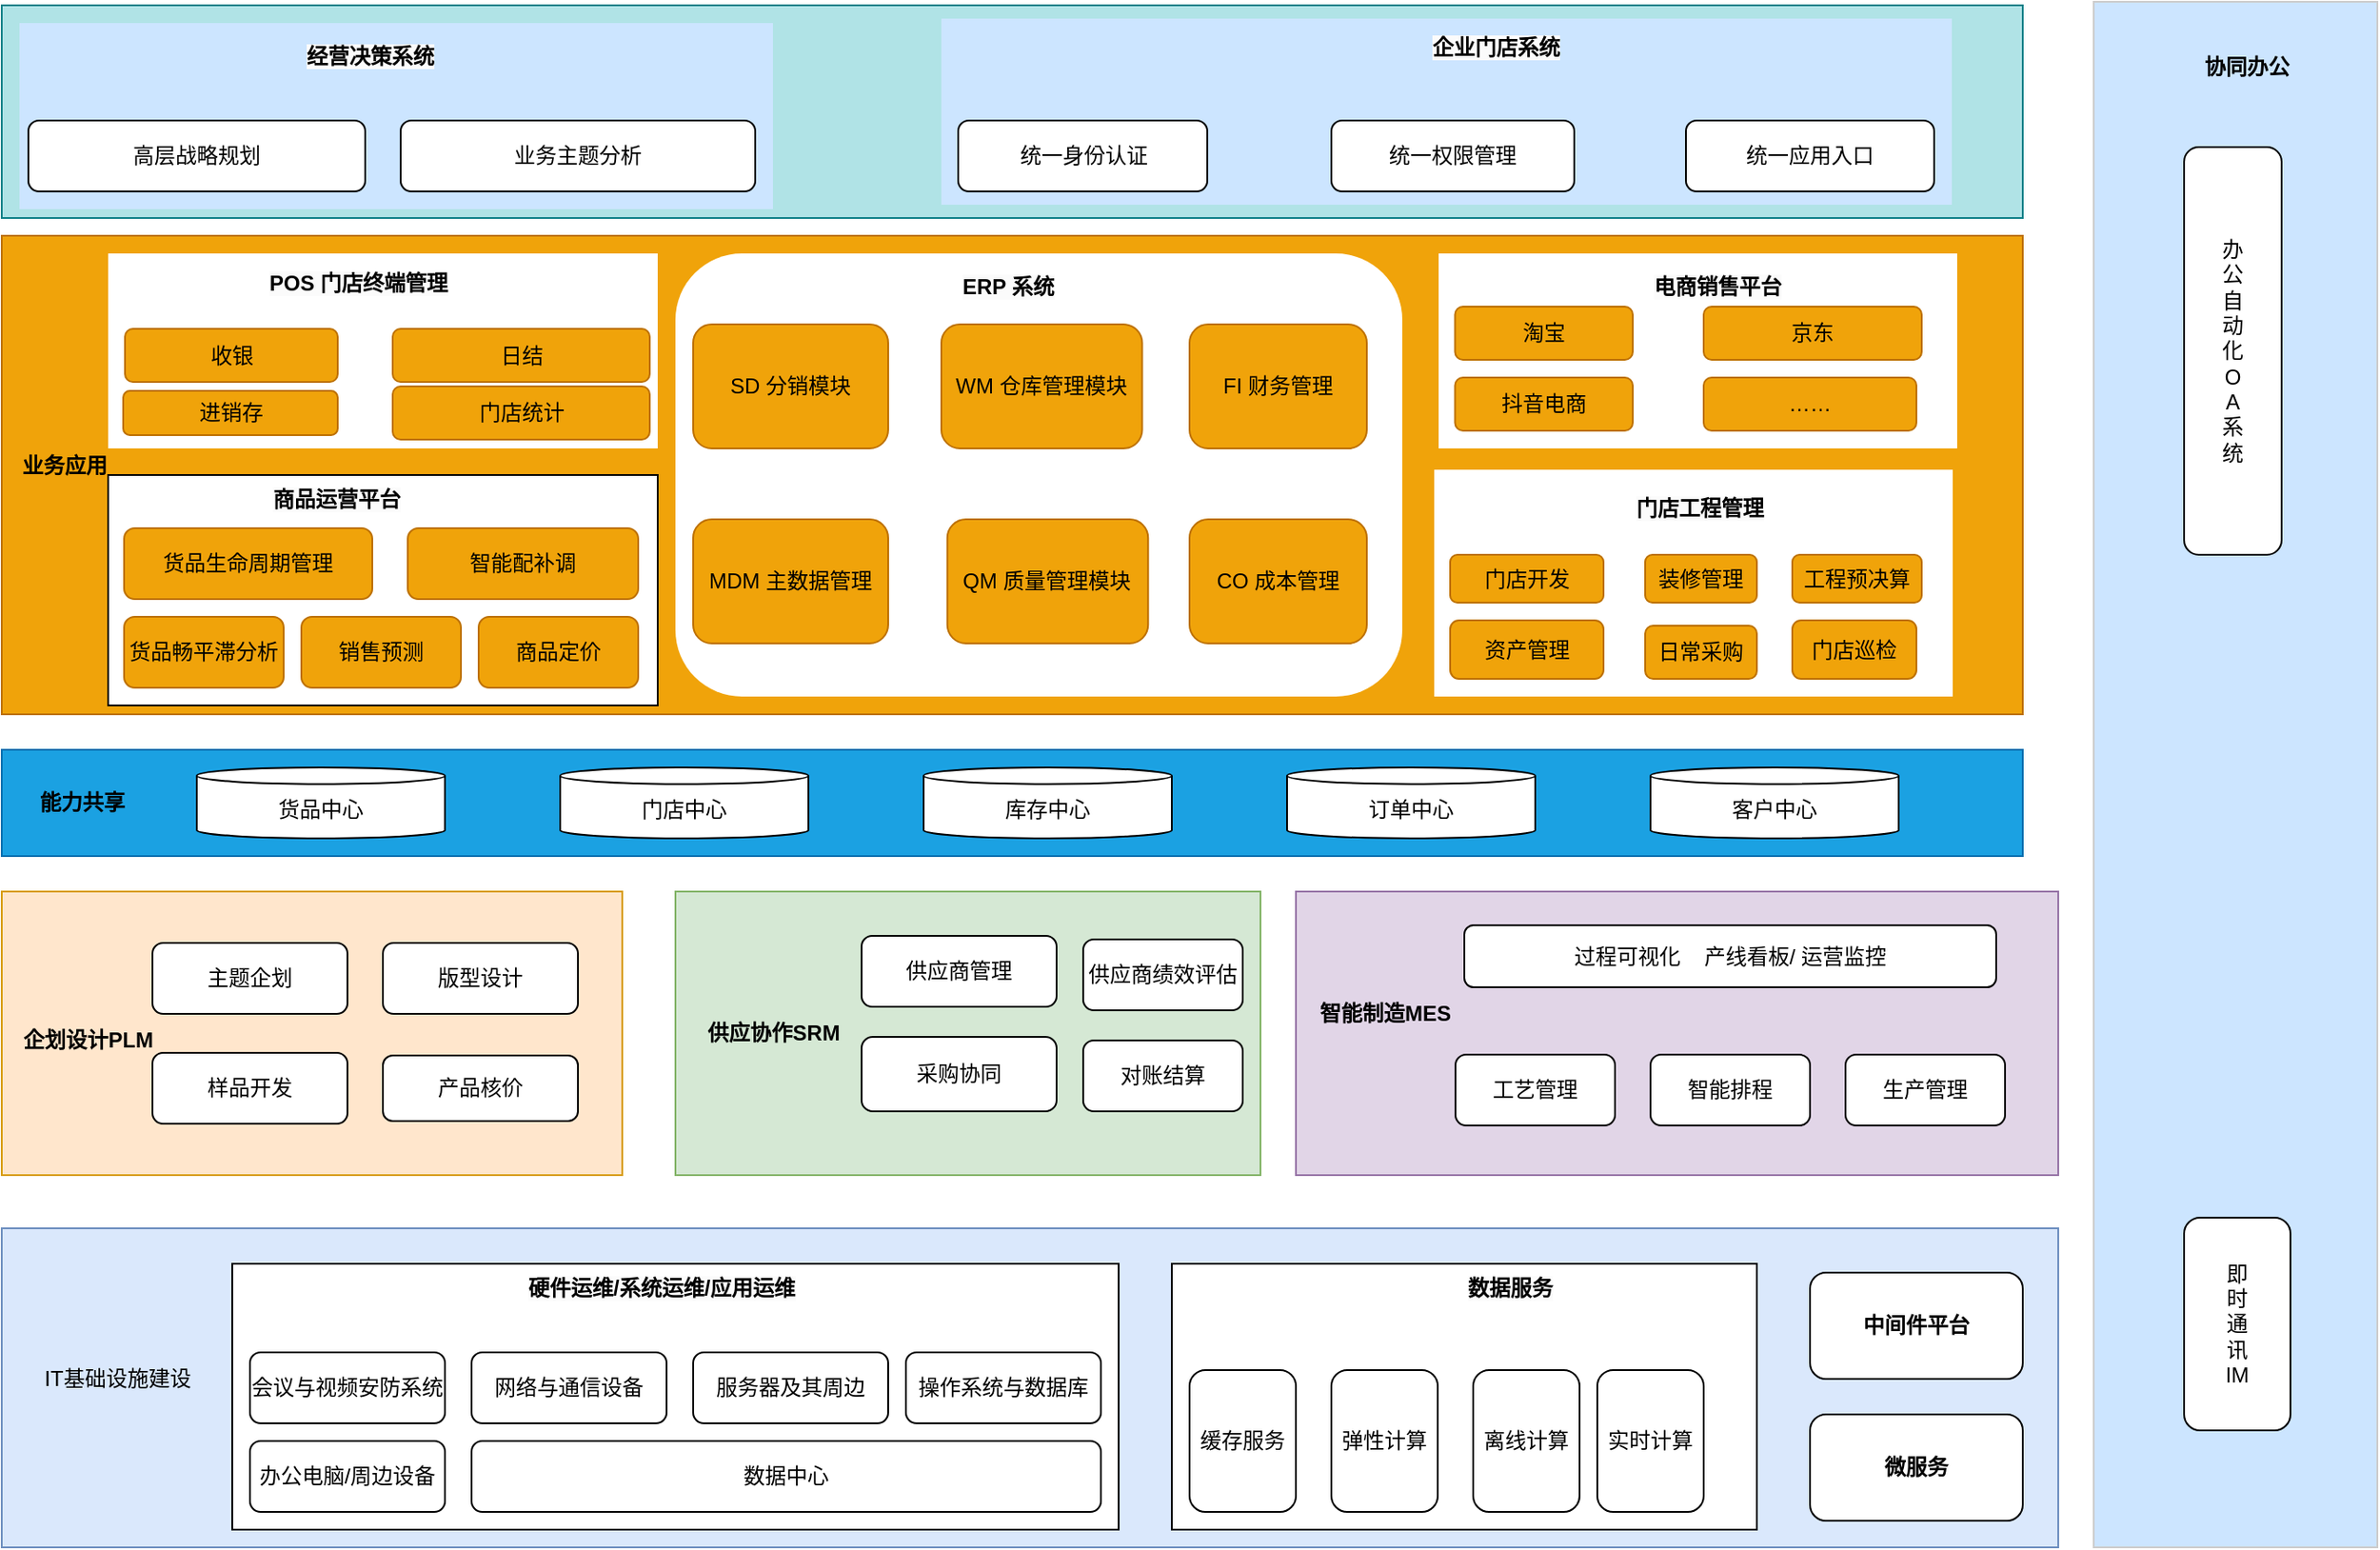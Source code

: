 <mxfile version="24.0.2" type="github">
  <diagram name="企业信息化" id="NxcOVVZszJVGTsNgCWCs">
    <mxGraphModel dx="2170" dy="2360" grid="1" gridSize="10" guides="1" tooltips="1" connect="1" arrows="1" fold="1" page="1" pageScale="1" pageWidth="827" pageHeight="1169" math="0" shadow="0">
      <root>
        <mxCell id="0" />
        <mxCell id="1" parent="0" />
        <mxCell id="yCWSXa417unQgLt9EM9f-55" value="" style="rounded=0;whiteSpace=wrap;html=1;fillColor=#dae8fc;strokeColor=#6c8ebf;" vertex="1" parent="1">
          <mxGeometry x="10" y="590" width="1160" height="180" as="geometry" />
        </mxCell>
        <mxCell id="yCWSXa417unQgLt9EM9f-56" value="IT基础设施建设" style="text;html=1;align=center;verticalAlign=middle;resizable=0;points=[];autosize=1;strokeColor=none;fillColor=none;" vertex="1" parent="1">
          <mxGeometry x="20" y="660" width="110" height="30" as="geometry" />
        </mxCell>
        <mxCell id="yCWSXa417unQgLt9EM9f-71" value="" style="rounded=0;whiteSpace=wrap;html=1;fillColor=#ffe6cc;strokeColor=#d79b00;" vertex="1" parent="1">
          <mxGeometry x="10" y="400" width="350" height="160" as="geometry" />
        </mxCell>
        <mxCell id="yCWSXa417unQgLt9EM9f-72" value="" style="rounded=0;whiteSpace=wrap;html=1;fillColor=#d5e8d4;strokeColor=#82b366;" vertex="1" parent="1">
          <mxGeometry x="390" y="400" width="330" height="160" as="geometry" />
        </mxCell>
        <mxCell id="yCWSXa417unQgLt9EM9f-73" value="" style="rounded=0;whiteSpace=wrap;html=1;fillColor=#e1d5e7;strokeColor=#9673a6;" vertex="1" parent="1">
          <mxGeometry x="740" y="400" width="430" height="160" as="geometry" />
        </mxCell>
        <mxCell id="yCWSXa417unQgLt9EM9f-74" value="供应协作SRM" style="text;html=1;align=center;verticalAlign=middle;resizable=0;points=[];autosize=1;strokeColor=none;fillColor=none;fontStyle=1" vertex="1" parent="1">
          <mxGeometry x="395" y="465" width="100" height="30" as="geometry" />
        </mxCell>
        <mxCell id="yCWSXa417unQgLt9EM9f-80" value="供应商管理" style="rounded=1;whiteSpace=wrap;html=1;" vertex="1" parent="1">
          <mxGeometry x="495" y="425" width="110" height="40" as="geometry" />
        </mxCell>
        <mxCell id="yCWSXa417unQgLt9EM9f-81" value="采购协同" style="rounded=1;whiteSpace=wrap;html=1;" vertex="1" parent="1">
          <mxGeometry x="495" y="482" width="110" height="42" as="geometry" />
        </mxCell>
        <mxCell id="yCWSXa417unQgLt9EM9f-82" value="供应商绩效评估" style="rounded=1;whiteSpace=wrap;html=1;" vertex="1" parent="1">
          <mxGeometry x="620" y="427" width="90" height="40" as="geometry" />
        </mxCell>
        <mxCell id="yCWSXa417unQgLt9EM9f-87" value="企划&lt;span style=&quot;background-color: initial;&quot;&gt;设计PLM&amp;nbsp;&lt;/span&gt;" style="text;html=1;align=center;verticalAlign=middle;resizable=0;points=[];autosize=1;strokeColor=none;fillColor=none;fontStyle=1" vertex="1" parent="1">
          <mxGeometry x="10" y="469" width="100" height="30" as="geometry" />
        </mxCell>
        <mxCell id="yCWSXa417unQgLt9EM9f-88" value="主题企划" style="rounded=1;whiteSpace=wrap;html=1;" vertex="1" parent="1">
          <mxGeometry x="95" y="429" width="110" height="40" as="geometry" />
        </mxCell>
        <mxCell id="yCWSXa417unQgLt9EM9f-89" value="版型设计" style="rounded=1;whiteSpace=wrap;html=1;" vertex="1" parent="1">
          <mxGeometry x="225" y="429" width="110" height="40" as="geometry" />
        </mxCell>
        <mxCell id="yCWSXa417unQgLt9EM9f-90" value="" style="rounded=0;whiteSpace=wrap;html=1;fillColor=#cce5ff;strokeColor=#CCCCCC;" vertex="1" parent="1">
          <mxGeometry x="1190" y="-102" width="160" height="872" as="geometry" />
        </mxCell>
        <mxCell id="yCWSXa417unQgLt9EM9f-96" value="智能制造MES" style="text;html=1;align=center;verticalAlign=middle;resizable=0;points=[];autosize=1;strokeColor=none;fillColor=none;fontStyle=1" vertex="1" parent="1">
          <mxGeometry x="740" y="454" width="100" height="30" as="geometry" />
        </mxCell>
        <mxCell id="yCWSXa417unQgLt9EM9f-97" value="过程可视化&amp;nbsp; &amp;nbsp; 产线看板/ 运营监控" style="rounded=1;whiteSpace=wrap;html=1;" vertex="1" parent="1">
          <mxGeometry x="835" y="419" width="300" height="35" as="geometry" />
        </mxCell>
        <mxCell id="yCWSXa417unQgLt9EM9f-98" value="工艺管理" style="rounded=1;whiteSpace=wrap;html=1;" vertex="1" parent="1">
          <mxGeometry x="830" y="492" width="90" height="40" as="geometry" />
        </mxCell>
        <mxCell id="yCWSXa417unQgLt9EM9f-99" value="智能排程" style="rounded=1;whiteSpace=wrap;html=1;" vertex="1" parent="1">
          <mxGeometry x="940" y="492" width="90" height="40" as="geometry" />
        </mxCell>
        <mxCell id="yCWSXa417unQgLt9EM9f-100" value="生产管理" style="rounded=1;whiteSpace=wrap;html=1;" vertex="1" parent="1">
          <mxGeometry x="1050" y="492" width="90" height="40" as="geometry" />
        </mxCell>
        <mxCell id="yCWSXa417unQgLt9EM9f-101" value="协同办公" style="text;html=1;align=center;verticalAlign=middle;resizable=0;points=[];autosize=1;strokeColor=none;fillColor=none;fontStyle=1" vertex="1" parent="1">
          <mxGeometry x="1241" y="-80" width="70" height="30" as="geometry" />
        </mxCell>
        <mxCell id="yCWSXa417unQgLt9EM9f-103" value="办&lt;div&gt;公&lt;/div&gt;&lt;div&gt;自&lt;/div&gt;&lt;div&gt;动&lt;/div&gt;&lt;div&gt;化&lt;/div&gt;&lt;div&gt;O&lt;/div&gt;&lt;div&gt;A&lt;/div&gt;&lt;div&gt;系&lt;/div&gt;&lt;div&gt;统&lt;/div&gt;" style="rounded=1;whiteSpace=wrap;html=1;flipV=0;direction=south;" vertex="1" parent="1">
          <mxGeometry x="1241" y="-20" width="55" height="230" as="geometry" />
        </mxCell>
        <mxCell id="yCWSXa417unQgLt9EM9f-104" value="即&lt;div&gt;时&lt;/div&gt;&lt;div&gt;通&lt;/div&gt;&lt;div&gt;讯&lt;/div&gt;&lt;div&gt;IM&lt;/div&gt;" style="rounded=1;whiteSpace=wrap;html=1;direction=south;" vertex="1" parent="1">
          <mxGeometry x="1241" y="584" width="60" height="120" as="geometry" />
        </mxCell>
        <mxCell id="yCWSXa417unQgLt9EM9f-105" value="" style="rounded=0;whiteSpace=wrap;html=1;fillColor=#f0a30a;fontColor=#000000;strokeColor=#BD7000;" vertex="1" parent="1">
          <mxGeometry x="10" y="30" width="1140" height="270" as="geometry" />
        </mxCell>
        <mxCell id="yCWSXa417unQgLt9EM9f-110" value="" style="rounded=1;whiteSpace=wrap;html=1;strokeColor=none;" vertex="1" parent="1">
          <mxGeometry x="390" y="40" width="410" height="250" as="geometry" />
        </mxCell>
        <mxCell id="yCWSXa417unQgLt9EM9f-128" value="" style="rounded=0;whiteSpace=wrap;html=1;fillColor=#b0e3e6;strokeColor=#0e8088;" vertex="1" parent="1">
          <mxGeometry x="10" y="-100" width="1140" height="120" as="geometry" />
        </mxCell>
        <mxCell id="yCWSXa417unQgLt9EM9f-137" value="" style="rounded=0;whiteSpace=wrap;html=1;fillColor=#1ba1e2;fontColor=#ffffff;strokeColor=#006EAF;" vertex="1" parent="1">
          <mxGeometry x="10" y="320" width="1140" height="60" as="geometry" />
        </mxCell>
        <mxCell id="yCWSXa417unQgLt9EM9f-138" value="能力共享" style="text;html=1;align=center;verticalAlign=middle;resizable=0;points=[];autosize=1;strokeColor=none;fillColor=none;fontStyle=1" vertex="1" parent="1">
          <mxGeometry x="20" y="335" width="70" height="30" as="geometry" />
        </mxCell>
        <mxCell id="yCWSXa417unQgLt9EM9f-139" value="货品中心" style="shape=cylinder3;whiteSpace=wrap;html=1;boundedLbl=1;backgroundOutline=1;size=4.667;" vertex="1" parent="1">
          <mxGeometry x="120" y="330" width="140" height="40" as="geometry" />
        </mxCell>
        <mxCell id="yCWSXa417unQgLt9EM9f-140" value="门店中心" style="shape=cylinder3;whiteSpace=wrap;html=1;boundedLbl=1;backgroundOutline=1;size=4.667;" vertex="1" parent="1">
          <mxGeometry x="325" y="330" width="140" height="40" as="geometry" />
        </mxCell>
        <mxCell id="yCWSXa417unQgLt9EM9f-141" value="库存中心" style="shape=cylinder3;whiteSpace=wrap;html=1;boundedLbl=1;backgroundOutline=1;size=4.667;" vertex="1" parent="1">
          <mxGeometry x="530" y="330" width="140" height="40" as="geometry" />
        </mxCell>
        <mxCell id="yCWSXa417unQgLt9EM9f-142" value="订单中心" style="shape=cylinder3;whiteSpace=wrap;html=1;boundedLbl=1;backgroundOutline=1;size=4.667;" vertex="1" parent="1">
          <mxGeometry x="735" y="330" width="140" height="40" as="geometry" />
        </mxCell>
        <mxCell id="yCWSXa417unQgLt9EM9f-143" value="客户中心" style="shape=cylinder3;whiteSpace=wrap;html=1;boundedLbl=1;backgroundOutline=1;size=4.667;" vertex="1" parent="1">
          <mxGeometry x="940" y="330" width="140" height="40" as="geometry" />
        </mxCell>
        <mxCell id="yCWSXa417unQgLt9EM9f-152" value="样品开发" style="rounded=1;whiteSpace=wrap;html=1;" vertex="1" parent="1">
          <mxGeometry x="95" y="491" width="110" height="40" as="geometry" />
        </mxCell>
        <mxCell id="yCWSXa417unQgLt9EM9f-153" value="产品核价" style="rounded=1;whiteSpace=wrap;html=1;" vertex="1" parent="1">
          <mxGeometry x="225" y="492.5" width="110" height="37" as="geometry" />
        </mxCell>
        <mxCell id="yCWSXa417unQgLt9EM9f-154" value="MDM 主数据管理" style="rounded=1;whiteSpace=wrap;html=1;fillColor=#f0a30a;fontColor=#000000;strokeColor=#BD7000;" vertex="1" parent="1">
          <mxGeometry x="400" y="190" width="110" height="70" as="geometry" />
        </mxCell>
        <mxCell id="yCWSXa417unQgLt9EM9f-155" value="SD 分销模块" style="rounded=1;whiteSpace=wrap;html=1;fillColor=#f0a30a;fontColor=#000000;strokeColor=#BD7000;" vertex="1" parent="1">
          <mxGeometry x="400" y="80" width="110" height="70" as="geometry" />
        </mxCell>
        <mxCell id="yCWSXa417unQgLt9EM9f-157" value="业务应用" style="text;html=1;align=center;verticalAlign=middle;resizable=0;points=[];autosize=1;strokeColor=none;fillColor=none;fontStyle=1" vertex="1" parent="1">
          <mxGeometry x="10" y="145" width="70" height="30" as="geometry" />
        </mxCell>
        <mxCell id="yCWSXa417unQgLt9EM9f-165" value="WM 仓库管理模块" style="rounded=1;whiteSpace=wrap;html=1;fillColor=#f0a30a;fontColor=#000000;strokeColor=#BD7000;" vertex="1" parent="1">
          <mxGeometry x="540" y="80" width="113.25" height="70" as="geometry" />
        </mxCell>
        <mxCell id="yCWSXa417unQgLt9EM9f-166" value="FI 财务管理" style="rounded=1;whiteSpace=wrap;html=1;fillColor=#f0a30a;fontColor=#000000;strokeColor=#BD7000;" vertex="1" parent="1">
          <mxGeometry x="680" y="80" width="100" height="70" as="geometry" />
        </mxCell>
        <mxCell id="yCWSXa417unQgLt9EM9f-167" value="QM 质量管理模块" style="rounded=1;whiteSpace=wrap;html=1;fillColor=#f0a30a;fontColor=#000000;strokeColor=#BD7000;" vertex="1" parent="1">
          <mxGeometry x="543.38" y="190" width="113.25" height="70" as="geometry" />
        </mxCell>
        <mxCell id="yCWSXa417unQgLt9EM9f-168" value="CO 成本管理" style="rounded=1;whiteSpace=wrap;html=1;fillColor=#f0a30a;fontColor=#000000;strokeColor=#BD7000;" vertex="1" parent="1">
          <mxGeometry x="680" y="190" width="100" height="70" as="geometry" />
        </mxCell>
        <mxCell id="yCWSXa417unQgLt9EM9f-175" value="&lt;span style=&quot;color: rgb(0, 0, 0); font-family: Helvetica; font-size: 12px; font-style: normal; font-variant-ligatures: normal; font-variant-caps: normal; letter-spacing: normal; orphans: 2; text-align: center; text-indent: 0px; text-transform: none; widows: 2; word-spacing: 0px; -webkit-text-stroke-width: 0px; white-space: normal; background-color: rgb(251, 251, 251); text-decoration-thickness: initial; text-decoration-style: initial; text-decoration-color: initial; float: none; display: inline !important;&quot;&gt;ERP 系统&lt;/span&gt;" style="text;whiteSpace=wrap;html=1;fontStyle=1" vertex="1" parent="1">
          <mxGeometry x="550" y="45" width="90" height="40" as="geometry" />
        </mxCell>
        <mxCell id="yCWSXa417unQgLt9EM9f-176" value="对账结算" style="rounded=1;whiteSpace=wrap;html=1;" vertex="1" parent="1">
          <mxGeometry x="620" y="484" width="90" height="40" as="geometry" />
        </mxCell>
        <mxCell id="yCWSXa417unQgLt9EM9f-178" value="" style="rounded=0;whiteSpace=wrap;html=1;strokeColor=none;" vertex="1" parent="1">
          <mxGeometry x="70" y="40" width="310" height="110" as="geometry" />
        </mxCell>
        <mxCell id="yCWSXa417unQgLt9EM9f-179" value="收银" style="rounded=1;whiteSpace=wrap;html=1;fillColor=#f0a30a;fontColor=#000000;strokeColor=#BD7000;" vertex="1" parent="1">
          <mxGeometry x="79.5" y="82.5" width="120" height="30" as="geometry" />
        </mxCell>
        <mxCell id="yCWSXa417unQgLt9EM9f-180" value="日结" style="rounded=1;whiteSpace=wrap;html=1;fillColor=#f0a30a;fontColor=#000000;strokeColor=#BD7000;" vertex="1" parent="1">
          <mxGeometry x="230.5" y="82.5" width="145" height="30" as="geometry" />
        </mxCell>
        <mxCell id="yCWSXa417unQgLt9EM9f-181" value="进销存" style="rounded=1;whiteSpace=wrap;html=1;fillColor=#f0a30a;fontColor=#000000;strokeColor=#BD7000;" vertex="1" parent="1">
          <mxGeometry x="78.5" y="117.5" width="121" height="25" as="geometry" />
        </mxCell>
        <mxCell id="yCWSXa417unQgLt9EM9f-182" value="门店统计" style="rounded=1;whiteSpace=wrap;html=1;fillColor=#f0a30a;fontColor=#000000;strokeColor=#BD7000;" vertex="1" parent="1">
          <mxGeometry x="230.5" y="115" width="145" height="30" as="geometry" />
        </mxCell>
        <mxCell id="yCWSXa417unQgLt9EM9f-186" value="&lt;span style=&quot;color: rgb(0, 0, 0); font-family: Helvetica; font-size: 12px; font-style: normal; font-variant-ligatures: normal; font-variant-caps: normal; letter-spacing: normal; orphans: 2; text-align: center; text-indent: 0px; text-transform: none; widows: 2; word-spacing: 0px; -webkit-text-stroke-width: 0px; white-space: normal; background-color: rgb(251, 251, 251); text-decoration-thickness: initial; text-decoration-style: initial; text-decoration-color: initial; float: none; display: inline !important;&quot;&gt;POS 门店终端管理&lt;/span&gt;" style="text;whiteSpace=wrap;html=1;fontStyle=1" vertex="1" parent="1">
          <mxGeometry x="159" y="42.5" width="130" height="40" as="geometry" />
        </mxCell>
        <mxCell id="yCWSXa417unQgLt9EM9f-190" value="" style="rounded=0;whiteSpace=wrap;html=1;strokeColor=none;" vertex="1" parent="1">
          <mxGeometry x="820.5" y="40" width="292.5" height="110" as="geometry" />
        </mxCell>
        <mxCell id="yCWSXa417unQgLt9EM9f-192" value="抖音电商" style="rounded=1;whiteSpace=wrap;html=1;fillColor=#f0a30a;fontColor=#000000;strokeColor=#BD7000;" vertex="1" parent="1">
          <mxGeometry x="829.75" y="110" width="100.25" height="30" as="geometry" />
        </mxCell>
        <mxCell id="yCWSXa417unQgLt9EM9f-193" value="……" style="rounded=1;whiteSpace=wrap;html=1;fillColor=#f0a30a;fontColor=#000000;strokeColor=#BD7000;" vertex="1" parent="1">
          <mxGeometry x="970" y="110" width="120" height="30" as="geometry" />
        </mxCell>
        <mxCell id="yCWSXa417unQgLt9EM9f-194" value="&lt;span style=&quot;color: rgb(0, 0, 0); font-family: Helvetica; font-size: 12px; font-style: normal; font-variant-ligatures: normal; font-variant-caps: normal; letter-spacing: normal; orphans: 2; text-align: center; text-indent: 0px; text-transform: none; widows: 2; word-spacing: 0px; -webkit-text-stroke-width: 0px; white-space: normal; background-color: rgb(251, 251, 251); text-decoration-thickness: initial; text-decoration-style: initial; text-decoration-color: initial; float: none; display: inline !important;&quot;&gt;电商销售平台&lt;/span&gt;" style="text;whiteSpace=wrap;html=1;fontStyle=1" vertex="1" parent="1">
          <mxGeometry x="940" y="45" width="80" height="40" as="geometry" />
        </mxCell>
        <mxCell id="yCWSXa417unQgLt9EM9f-195" value="淘宝" style="rounded=1;whiteSpace=wrap;html=1;fillColor=#f0a30a;fontColor=#000000;strokeColor=#BD7000;" vertex="1" parent="1">
          <mxGeometry x="829.75" y="70" width="100.25" height="30" as="geometry" />
        </mxCell>
        <mxCell id="yCWSXa417unQgLt9EM9f-198" value="京东" style="rounded=1;whiteSpace=wrap;html=1;fillColor=#f0a30a;fontColor=#000000;strokeColor=#BD7000;" vertex="1" parent="1">
          <mxGeometry x="970" y="70" width="123" height="30" as="geometry" />
        </mxCell>
        <mxCell id="yCWSXa417unQgLt9EM9f-199" value="" style="rounded=0;whiteSpace=wrap;html=1;strokeColor=none;" vertex="1" parent="1">
          <mxGeometry x="818" y="162" width="292.5" height="128" as="geometry" />
        </mxCell>
        <mxCell id="yCWSXa417unQgLt9EM9f-200" value="&lt;span style=&quot;color: rgb(0, 0, 0); font-family: Helvetica; font-size: 12px; font-style: normal; font-variant-ligatures: normal; font-variant-caps: normal; letter-spacing: normal; orphans: 2; text-align: center; text-indent: 0px; text-transform: none; widows: 2; word-spacing: 0px; -webkit-text-stroke-width: 0px; white-space: normal; background-color: rgb(251, 251, 251); text-decoration-thickness: initial; text-decoration-style: initial; text-decoration-color: initial; float: none; display: inline !important;&quot;&gt;门店工程管理&lt;/span&gt;" style="text;whiteSpace=wrap;html=1;fontStyle=1" vertex="1" parent="1">
          <mxGeometry x="930" y="170" width="110" height="40" as="geometry" />
        </mxCell>
        <mxCell id="yCWSXa417unQgLt9EM9f-201" value="门店开发" style="rounded=1;whiteSpace=wrap;html=1;fillColor=#f0a30a;fontColor=#000000;strokeColor=#BD7000;" vertex="1" parent="1">
          <mxGeometry x="827" y="210" width="86.5" height="27" as="geometry" />
        </mxCell>
        <mxCell id="yCWSXa417unQgLt9EM9f-202" value="日常采购" style="rounded=1;whiteSpace=wrap;html=1;fillColor=#f0a30a;fontColor=#000000;strokeColor=#BD7000;" vertex="1" parent="1">
          <mxGeometry x="937" y="250" width="63" height="30" as="geometry" />
        </mxCell>
        <mxCell id="yCWSXa417unQgLt9EM9f-203" value="工程预决算" style="rounded=1;whiteSpace=wrap;html=1;fillColor=#f0a30a;fontColor=#000000;strokeColor=#BD7000;" vertex="1" parent="1">
          <mxGeometry x="1020" y="210" width="73" height="27" as="geometry" />
        </mxCell>
        <mxCell id="yCWSXa417unQgLt9EM9f-204" value="装修管理" style="rounded=1;whiteSpace=wrap;html=1;fillColor=#f0a30a;fontColor=#000000;strokeColor=#BD7000;" vertex="1" parent="1">
          <mxGeometry x="937" y="210" width="63" height="27" as="geometry" />
        </mxCell>
        <mxCell id="yCWSXa417unQgLt9EM9f-205" value="门店巡检" style="rounded=1;whiteSpace=wrap;html=1;fillColor=#f0a30a;fontColor=#000000;strokeColor=#BD7000;" vertex="1" parent="1">
          <mxGeometry x="1020" y="247" width="70" height="33" as="geometry" />
        </mxCell>
        <mxCell id="yCWSXa417unQgLt9EM9f-206" value="资产管理" style="rounded=1;whiteSpace=wrap;html=1;fillColor=#f0a30a;fontColor=#000000;strokeColor=#BD7000;" vertex="1" parent="1">
          <mxGeometry x="827" y="247" width="86.5" height="33" as="geometry" />
        </mxCell>
        <mxCell id="yCWSXa417unQgLt9EM9f-214" value="" style="rounded=0;whiteSpace=wrap;html=1;" vertex="1" parent="1">
          <mxGeometry x="70" y="165" width="310" height="130" as="geometry" />
        </mxCell>
        <mxCell id="yCWSXa417unQgLt9EM9f-215" value="&lt;span style=&quot;color: rgb(0, 0, 0); font-family: Helvetica; font-size: 12px; font-style: normal; font-variant-ligatures: normal; font-variant-caps: normal; letter-spacing: normal; orphans: 2; text-align: center; text-indent: 0px; text-transform: none; widows: 2; word-spacing: 0px; -webkit-text-stroke-width: 0px; white-space: normal; background-color: rgb(251, 251, 251); text-decoration-thickness: initial; text-decoration-style: initial; text-decoration-color: initial; float: none; display: inline !important;&quot;&gt;商品运营平台&lt;/span&gt;" style="text;whiteSpace=wrap;html=1;fontStyle=1" vertex="1" parent="1">
          <mxGeometry x="161.25" y="165" width="110" height="40" as="geometry" />
        </mxCell>
        <mxCell id="yCWSXa417unQgLt9EM9f-216" value="货品生命周期管理" style="rounded=1;whiteSpace=wrap;html=1;fillColor=#f0a30a;fontColor=#000000;strokeColor=#BD7000;" vertex="1" parent="1">
          <mxGeometry x="79" y="195" width="140" height="40" as="geometry" />
        </mxCell>
        <mxCell id="yCWSXa417unQgLt9EM9f-217" value="货品畅平滞分析" style="rounded=1;whiteSpace=wrap;html=1;fillColor=#f0a30a;fontColor=#000000;strokeColor=#BD7000;" vertex="1" parent="1">
          <mxGeometry x="79" y="245" width="90" height="40" as="geometry" />
        </mxCell>
        <mxCell id="yCWSXa417unQgLt9EM9f-218" value="智能配补调" style="rounded=1;whiteSpace=wrap;html=1;fillColor=#f0a30a;fontColor=#000000;strokeColor=#BD7000;" vertex="1" parent="1">
          <mxGeometry x="239" y="195" width="130" height="40" as="geometry" />
        </mxCell>
        <mxCell id="yCWSXa417unQgLt9EM9f-219" value="销售预测" style="rounded=1;whiteSpace=wrap;html=1;fillColor=#f0a30a;fontColor=#000000;strokeColor=#BD7000;" vertex="1" parent="1">
          <mxGeometry x="179" y="245" width="90" height="40" as="geometry" />
        </mxCell>
        <mxCell id="yCWSXa417unQgLt9EM9f-220" value="商品定价" style="rounded=1;whiteSpace=wrap;html=1;fillColor=#f0a30a;fontColor=#000000;strokeColor=#BD7000;" vertex="1" parent="1">
          <mxGeometry x="279" y="245" width="90" height="40" as="geometry" />
        </mxCell>
        <mxCell id="yCWSXa417unQgLt9EM9f-221" value="" style="rounded=0;whiteSpace=wrap;html=1;" vertex="1" parent="1">
          <mxGeometry x="140" y="610" width="500" height="150" as="geometry" />
        </mxCell>
        <mxCell id="yCWSXa417unQgLt9EM9f-223" value="&lt;span style=&quot;color: rgb(0, 0, 0); font-family: Helvetica; font-size: 12px; font-style: normal; font-variant-ligatures: normal; font-variant-caps: normal; letter-spacing: normal; orphans: 2; text-align: center; text-indent: 0px; text-transform: none; widows: 2; word-spacing: 0px; -webkit-text-stroke-width: 0px; white-space: normal; background-color: rgb(251, 251, 251); text-decoration-thickness: initial; text-decoration-style: initial; text-decoration-color: initial; float: none; display: inline !important;&quot;&gt;硬件运维/系统运维/应用运维&lt;/span&gt;" style="text;whiteSpace=wrap;html=1;fontStyle=1" vertex="1" parent="1">
          <mxGeometry x="305" y="610" width="180" height="40" as="geometry" />
        </mxCell>
        <mxCell id="yCWSXa417unQgLt9EM9f-224" value="会议与视频安防系统" style="rounded=1;whiteSpace=wrap;html=1;" vertex="1" parent="1">
          <mxGeometry x="150" y="660" width="110" height="40" as="geometry" />
        </mxCell>
        <mxCell id="yCWSXa417unQgLt9EM9f-225" value="办公电脑/周边设备" style="rounded=1;whiteSpace=wrap;html=1;" vertex="1" parent="1">
          <mxGeometry x="150" y="710" width="110" height="40" as="geometry" />
        </mxCell>
        <mxCell id="yCWSXa417unQgLt9EM9f-226" value="数据中心" style="rounded=1;whiteSpace=wrap;html=1;" vertex="1" parent="1">
          <mxGeometry x="275" y="710" width="355" height="40" as="geometry" />
        </mxCell>
        <mxCell id="yCWSXa417unQgLt9EM9f-227" value="网络与通信设备" style="rounded=1;whiteSpace=wrap;html=1;" vertex="1" parent="1">
          <mxGeometry x="275" y="660" width="110" height="40" as="geometry" />
        </mxCell>
        <mxCell id="yCWSXa417unQgLt9EM9f-228" value="服务器及其周边" style="rounded=1;whiteSpace=wrap;html=1;" vertex="1" parent="1">
          <mxGeometry x="400" y="660" width="110" height="40" as="geometry" />
        </mxCell>
        <mxCell id="yCWSXa417unQgLt9EM9f-229" value="操作系统与数据库" style="rounded=1;whiteSpace=wrap;html=1;" vertex="1" parent="1">
          <mxGeometry x="520" y="660" width="110" height="40" as="geometry" />
        </mxCell>
        <mxCell id="yCWSXa417unQgLt9EM9f-230" value="" style="rounded=0;whiteSpace=wrap;html=1;" vertex="1" parent="1">
          <mxGeometry x="670" y="610" width="330" height="150" as="geometry" />
        </mxCell>
        <mxCell id="yCWSXa417unQgLt9EM9f-231" value="&lt;span style=&quot;color: rgb(0, 0, 0); font-family: Helvetica; font-size: 12px; font-style: normal; font-variant-ligatures: normal; font-variant-caps: normal; letter-spacing: normal; orphans: 2; text-align: center; text-indent: 0px; text-transform: none; widows: 2; word-spacing: 0px; -webkit-text-stroke-width: 0px; white-space: normal; background-color: rgb(251, 251, 251); text-decoration-thickness: initial; text-decoration-style: initial; text-decoration-color: initial; float: none; display: inline !important;&quot;&gt;数据服务&lt;/span&gt;" style="text;whiteSpace=wrap;html=1;fontStyle=1" vertex="1" parent="1">
          <mxGeometry x="835" y="610" width="180" height="40" as="geometry" />
        </mxCell>
        <mxCell id="yCWSXa417unQgLt9EM9f-233" value="缓存服务" style="rounded=1;whiteSpace=wrap;html=1;" vertex="1" parent="1">
          <mxGeometry x="680" y="670" width="60" height="80" as="geometry" />
        </mxCell>
        <mxCell id="yCWSXa417unQgLt9EM9f-234" value="弹性计算" style="rounded=1;whiteSpace=wrap;html=1;" vertex="1" parent="1">
          <mxGeometry x="760" y="670" width="60" height="80" as="geometry" />
        </mxCell>
        <mxCell id="yCWSXa417unQgLt9EM9f-235" value="离线计算" style="rounded=1;whiteSpace=wrap;html=1;" vertex="1" parent="1">
          <mxGeometry x="840" y="670" width="60" height="80" as="geometry" />
        </mxCell>
        <mxCell id="yCWSXa417unQgLt9EM9f-236" value="实时计算" style="rounded=1;whiteSpace=wrap;html=1;" vertex="1" parent="1">
          <mxGeometry x="910" y="670" width="60" height="80" as="geometry" />
        </mxCell>
        <mxCell id="yCWSXa417unQgLt9EM9f-237" value="中间件平台" style="rounded=1;whiteSpace=wrap;html=1;fontStyle=1" vertex="1" parent="1">
          <mxGeometry x="1030" y="615" width="120" height="60" as="geometry" />
        </mxCell>
        <mxCell id="yCWSXa417unQgLt9EM9f-238" value="微服务" style="rounded=1;whiteSpace=wrap;html=1;fontStyle=1" vertex="1" parent="1">
          <mxGeometry x="1030" y="695" width="120" height="60" as="geometry" />
        </mxCell>
        <mxCell id="yCWSXa417unQgLt9EM9f-241" value="" style="rounded=0;whiteSpace=wrap;html=1;strokeColor=none;fillColor=#cce5ff;" vertex="1" parent="1">
          <mxGeometry x="20" y="-90" width="425" height="105" as="geometry" />
        </mxCell>
        <mxCell id="yCWSXa417unQgLt9EM9f-242" value="&lt;span style=&quot;color: rgb(0, 0, 0); font-family: Helvetica; font-size: 12px; font-style: normal; font-variant-ligatures: normal; font-variant-caps: normal; font-weight: 700; letter-spacing: normal; orphans: 2; text-align: center; text-indent: 0px; text-transform: none; widows: 2; word-spacing: 0px; -webkit-text-stroke-width: 0px; white-space: normal; background-color: rgb(251, 251, 251); text-decoration-thickness: initial; text-decoration-style: initial; text-decoration-color: initial; display: inline !important; float: none;&quot;&gt;经营决策系统&lt;/span&gt;" style="text;whiteSpace=wrap;html=1;" vertex="1" parent="1">
          <mxGeometry x="180" y="-85" width="110" height="40" as="geometry" />
        </mxCell>
        <mxCell id="yCWSXa417unQgLt9EM9f-243" value="高层战略规划" style="rounded=1;whiteSpace=wrap;html=1;" vertex="1" parent="1">
          <mxGeometry x="25" y="-35" width="190" height="40" as="geometry" />
        </mxCell>
        <mxCell id="yCWSXa417unQgLt9EM9f-244" value="业务主题分析" style="rounded=1;whiteSpace=wrap;html=1;" vertex="1" parent="1">
          <mxGeometry x="235" y="-35" width="200" height="40" as="geometry" />
        </mxCell>
        <mxCell id="yCWSXa417unQgLt9EM9f-245" value="&lt;span style=&quot;color: rgb(0, 0, 0); font-family: Helvetica; font-size: 12px; font-style: normal; font-variant-ligatures: normal; font-variant-caps: normal; font-weight: 700; letter-spacing: normal; orphans: 2; text-align: center; text-indent: 0px; text-transform: none; widows: 2; word-spacing: 0px; -webkit-text-stroke-width: 0px; white-space: normal; background-color: rgb(251, 251, 251); text-decoration-thickness: initial; text-decoration-style: initial; text-decoration-color: initial; display: inline !important; float: none;&quot;&gt;经营决策系统&lt;/span&gt;" style="text;whiteSpace=wrap;html=1;" vertex="1" parent="1">
          <mxGeometry x="665" y="-85" width="110" height="40" as="geometry" />
        </mxCell>
        <mxCell id="yCWSXa417unQgLt9EM9f-246" value="" style="rounded=0;whiteSpace=wrap;html=1;strokeColor=none;fillColor=#cce5ff;" vertex="1" parent="1">
          <mxGeometry x="540" y="-92.5" width="570" height="105" as="geometry" />
        </mxCell>
        <mxCell id="yCWSXa417unQgLt9EM9f-248" value="&lt;span style=&quot;color: rgb(0, 0, 0); font-family: Helvetica; font-size: 12px; font-style: normal; font-variant-ligatures: normal; font-variant-caps: normal; font-weight: 700; letter-spacing: normal; orphans: 2; text-align: center; text-indent: 0px; text-transform: none; widows: 2; word-spacing: 0px; -webkit-text-stroke-width: 0px; white-space: normal; background-color: rgb(251, 251, 251); text-decoration-thickness: initial; text-decoration-style: initial; text-decoration-color: initial; display: inline !important; float: none;&quot;&gt;企业门店系统&lt;/span&gt;" style="text;whiteSpace=wrap;html=1;" vertex="1" parent="1">
          <mxGeometry x="815.25" y="-90" width="110" height="40" as="geometry" />
        </mxCell>
        <mxCell id="yCWSXa417unQgLt9EM9f-249" value="统一身份认证" style="rounded=1;whiteSpace=wrap;html=1;" vertex="1" parent="1">
          <mxGeometry x="549.5" y="-35" width="140.5" height="40" as="geometry" />
        </mxCell>
        <mxCell id="yCWSXa417unQgLt9EM9f-250" value="统一权限管理" style="rounded=1;whiteSpace=wrap;html=1;" vertex="1" parent="1">
          <mxGeometry x="760" y="-35" width="137" height="40" as="geometry" />
        </mxCell>
        <mxCell id="yCWSXa417unQgLt9EM9f-251" value="统一应用入口" style="rounded=1;whiteSpace=wrap;html=1;" vertex="1" parent="1">
          <mxGeometry x="960" y="-35" width="140" height="40" as="geometry" />
        </mxCell>
      </root>
    </mxGraphModel>
  </diagram>
</mxfile>
